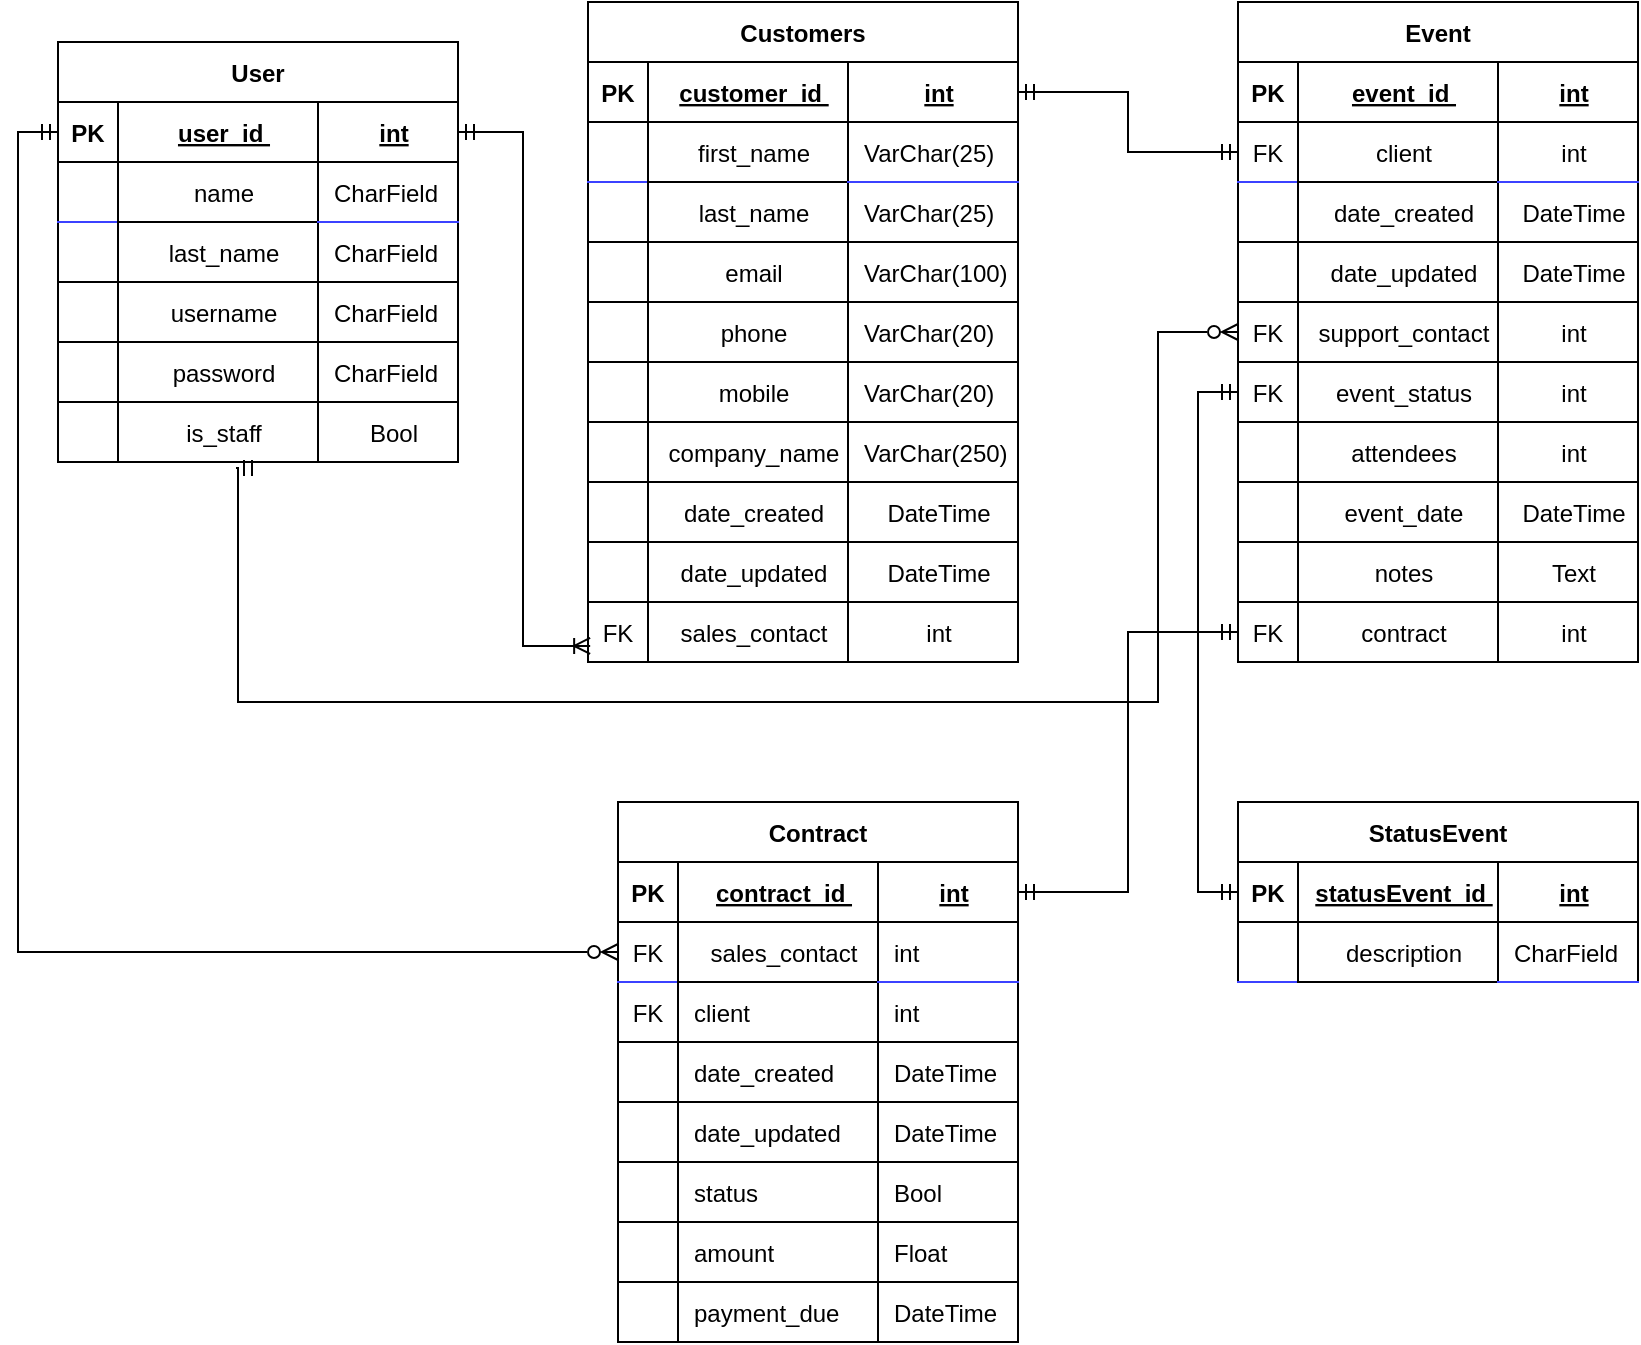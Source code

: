 <mxfile version="20.2.3" type="device"><diagram id="R2lEEEUBdFMjLlhIrx00" name="Page-1"><mxGraphModel dx="946" dy="595" grid="1" gridSize="10" guides="1" tooltips="1" connect="1" arrows="1" fold="1" page="1" pageScale="1" pageWidth="850" pageHeight="1100" math="0" shadow="0" extFonts="Permanent Marker^https://fonts.googleapis.com/css?family=Permanent+Marker"><root><mxCell id="0"/><mxCell id="1" parent="0"/><mxCell id="C-vyLk0tnHw3VtMMgP7b-23" value="Customers" style="shape=table;startSize=30;container=1;collapsible=1;childLayout=tableLayout;fixedRows=1;rowLines=0;fontStyle=1;align=center;resizeLast=1;" parent="1" vertex="1"><mxGeometry x="295" y="90" width="215" height="330" as="geometry"><mxRectangle x="20" y="120" width="100" height="30" as="alternateBounds"/></mxGeometry></mxCell><mxCell id="C-vyLk0tnHw3VtMMgP7b-24" value="" style="shape=partialRectangle;collapsible=0;dropTarget=0;pointerEvents=0;fillColor=none;points=[[0,0.5],[1,0.5]];portConstraint=eastwest;top=0;left=0;right=0;bottom=1;" parent="C-vyLk0tnHw3VtMMgP7b-23" vertex="1"><mxGeometry y="30" width="215" height="30" as="geometry"/></mxCell><mxCell id="C-vyLk0tnHw3VtMMgP7b-25" value="PK" style="shape=partialRectangle;overflow=hidden;connectable=0;fillColor=none;top=0;left=0;bottom=0;right=0;fontStyle=1;" parent="C-vyLk0tnHw3VtMMgP7b-24" vertex="1"><mxGeometry width="30" height="30" as="geometry"><mxRectangle width="30" height="30" as="alternateBounds"/></mxGeometry></mxCell><mxCell id="C-vyLk0tnHw3VtMMgP7b-26" value="customer_id " style="shape=partialRectangle;overflow=hidden;connectable=0;fillColor=none;top=0;left=0;bottom=0;right=0;align=center;spacingLeft=6;fontStyle=5;" parent="C-vyLk0tnHw3VtMMgP7b-24" vertex="1"><mxGeometry x="30" width="100" height="30" as="geometry"><mxRectangle width="100" height="30" as="alternateBounds"/></mxGeometry></mxCell><mxCell id="knlHJg3S-PhHOEwuoUdh-8" value="int" style="shape=partialRectangle;overflow=hidden;connectable=0;fillColor=none;top=0;left=0;bottom=0;right=0;align=center;spacingLeft=6;fontStyle=5;" parent="C-vyLk0tnHw3VtMMgP7b-24" vertex="1"><mxGeometry x="130" width="85" height="30" as="geometry"><mxRectangle width="85" height="30" as="alternateBounds"/></mxGeometry></mxCell><mxCell id="C-vyLk0tnHw3VtMMgP7b-27" value="" style="shape=partialRectangle;collapsible=0;dropTarget=0;pointerEvents=0;fillColor=none;points=[[0,0.5],[1,0.5]];portConstraint=eastwest;top=0;left=0;right=0;bottom=0;" parent="C-vyLk0tnHw3VtMMgP7b-23" vertex="1"><mxGeometry y="60" width="215" height="30" as="geometry"/></mxCell><mxCell id="C-vyLk0tnHw3VtMMgP7b-28" value="" style="shape=partialRectangle;overflow=hidden;connectable=0;fillColor=none;top=0;left=0;bottom=1;right=0;strokeColor=#3B41FF;" parent="C-vyLk0tnHw3VtMMgP7b-27" vertex="1"><mxGeometry width="30" height="30" as="geometry"><mxRectangle width="30" height="30" as="alternateBounds"/></mxGeometry></mxCell><mxCell id="C-vyLk0tnHw3VtMMgP7b-29" value="first_name" style="shape=partialRectangle;overflow=hidden;connectable=0;fillColor=none;top=0;left=0;bottom=1;right=0;align=center;spacingLeft=6;strokeWidth=1;perimeterSpacing=0;strokeColor=#000000;labelBorderColor=none;" parent="C-vyLk0tnHw3VtMMgP7b-27" vertex="1"><mxGeometry x="30" width="100" height="30" as="geometry"><mxRectangle width="100" height="30" as="alternateBounds"/></mxGeometry></mxCell><mxCell id="knlHJg3S-PhHOEwuoUdh-9" value="VarChar(25)" style="shape=partialRectangle;overflow=hidden;connectable=0;fillColor=none;top=0;left=0;bottom=1;right=0;align=left;spacingLeft=6;strokeColor=#3B41FF;" parent="C-vyLk0tnHw3VtMMgP7b-27" vertex="1"><mxGeometry x="130" width="85" height="30" as="geometry"><mxRectangle width="85" height="30" as="alternateBounds"/></mxGeometry></mxCell><mxCell id="knlHJg3S-PhHOEwuoUdh-29" style="shape=partialRectangle;collapsible=0;dropTarget=0;pointerEvents=0;fillColor=none;points=[[0,0.5],[1,0.5]];portConstraint=eastwest;top=0;left=0;right=0;bottom=0;" parent="C-vyLk0tnHw3VtMMgP7b-23" vertex="1"><mxGeometry y="90" width="215" height="30" as="geometry"/></mxCell><mxCell id="knlHJg3S-PhHOEwuoUdh-30" style="shape=partialRectangle;overflow=hidden;connectable=0;fillColor=none;top=0;left=0;bottom=1;right=0;" parent="knlHJg3S-PhHOEwuoUdh-29" vertex="1"><mxGeometry width="30" height="30" as="geometry"><mxRectangle width="30" height="30" as="alternateBounds"/></mxGeometry></mxCell><mxCell id="knlHJg3S-PhHOEwuoUdh-31" value="last_name" style="shape=partialRectangle;overflow=hidden;connectable=0;fillColor=none;top=0;left=0;bottom=1;right=0;align=center;spacingLeft=6;" parent="knlHJg3S-PhHOEwuoUdh-29" vertex="1"><mxGeometry x="30" width="100" height="30" as="geometry"><mxRectangle width="100" height="30" as="alternateBounds"/></mxGeometry></mxCell><mxCell id="knlHJg3S-PhHOEwuoUdh-32" value="VarChar(25)" style="shape=partialRectangle;overflow=hidden;connectable=0;fillColor=none;top=0;left=0;bottom=1;right=0;align=left;spacingLeft=6;" parent="knlHJg3S-PhHOEwuoUdh-29" vertex="1"><mxGeometry x="130" width="85" height="30" as="geometry"><mxRectangle width="85" height="30" as="alternateBounds"/></mxGeometry></mxCell><mxCell id="knlHJg3S-PhHOEwuoUdh-25" style="shape=partialRectangle;collapsible=0;dropTarget=0;pointerEvents=0;fillColor=none;points=[[0,0.5],[1,0.5]];portConstraint=eastwest;top=0;left=0;right=0;bottom=0;" parent="C-vyLk0tnHw3VtMMgP7b-23" vertex="1"><mxGeometry y="120" width="215" height="30" as="geometry"/></mxCell><mxCell id="knlHJg3S-PhHOEwuoUdh-26" style="shape=partialRectangle;overflow=hidden;connectable=0;fillColor=none;top=0;left=0;bottom=1;right=0;" parent="knlHJg3S-PhHOEwuoUdh-25" vertex="1"><mxGeometry width="30" height="30" as="geometry"><mxRectangle width="30" height="30" as="alternateBounds"/></mxGeometry></mxCell><mxCell id="knlHJg3S-PhHOEwuoUdh-27" value="email" style="shape=partialRectangle;overflow=hidden;connectable=0;fillColor=none;top=0;left=0;bottom=1;right=0;align=center;spacingLeft=6;" parent="knlHJg3S-PhHOEwuoUdh-25" vertex="1"><mxGeometry x="30" width="100" height="30" as="geometry"><mxRectangle width="100" height="30" as="alternateBounds"/></mxGeometry></mxCell><mxCell id="knlHJg3S-PhHOEwuoUdh-28" value="VarChar(100)" style="shape=partialRectangle;overflow=hidden;connectable=0;fillColor=none;top=0;left=0;bottom=1;right=0;align=left;spacingLeft=6;" parent="knlHJg3S-PhHOEwuoUdh-25" vertex="1"><mxGeometry x="130" width="85" height="30" as="geometry"><mxRectangle width="85" height="30" as="alternateBounds"/></mxGeometry></mxCell><mxCell id="knlHJg3S-PhHOEwuoUdh-126" style="shape=partialRectangle;collapsible=0;dropTarget=0;pointerEvents=0;fillColor=none;points=[[0,0.5],[1,0.5]];portConstraint=eastwest;top=0;left=0;right=0;bottom=0;" parent="C-vyLk0tnHw3VtMMgP7b-23" vertex="1"><mxGeometry y="150" width="215" height="30" as="geometry"/></mxCell><mxCell id="knlHJg3S-PhHOEwuoUdh-127" style="shape=partialRectangle;overflow=hidden;connectable=0;fillColor=none;top=0;left=0;bottom=1;right=0;" parent="knlHJg3S-PhHOEwuoUdh-126" vertex="1"><mxGeometry width="30" height="30" as="geometry"><mxRectangle width="30" height="30" as="alternateBounds"/></mxGeometry></mxCell><mxCell id="knlHJg3S-PhHOEwuoUdh-128" value="phone" style="shape=partialRectangle;overflow=hidden;connectable=0;fillColor=none;top=0;left=0;bottom=1;right=0;align=center;spacingLeft=6;" parent="knlHJg3S-PhHOEwuoUdh-126" vertex="1"><mxGeometry x="30" width="100" height="30" as="geometry"><mxRectangle width="100" height="30" as="alternateBounds"/></mxGeometry></mxCell><mxCell id="knlHJg3S-PhHOEwuoUdh-129" value="VarChar(20)" style="shape=partialRectangle;overflow=hidden;connectable=0;fillColor=none;top=0;left=0;bottom=1;right=0;align=left;spacingLeft=6;" parent="knlHJg3S-PhHOEwuoUdh-126" vertex="1"><mxGeometry x="130" width="85" height="30" as="geometry"><mxRectangle width="85" height="30" as="alternateBounds"/></mxGeometry></mxCell><mxCell id="knlHJg3S-PhHOEwuoUdh-122" style="shape=partialRectangle;collapsible=0;dropTarget=0;pointerEvents=0;fillColor=none;points=[[0,0.5],[1,0.5]];portConstraint=eastwest;top=0;left=0;right=0;bottom=0;" parent="C-vyLk0tnHw3VtMMgP7b-23" vertex="1"><mxGeometry y="180" width="215" height="30" as="geometry"/></mxCell><mxCell id="knlHJg3S-PhHOEwuoUdh-123" style="shape=partialRectangle;overflow=hidden;connectable=0;fillColor=none;top=0;left=0;bottom=1;right=0;" parent="knlHJg3S-PhHOEwuoUdh-122" vertex="1"><mxGeometry width="30" height="30" as="geometry"><mxRectangle width="30" height="30" as="alternateBounds"/></mxGeometry></mxCell><mxCell id="knlHJg3S-PhHOEwuoUdh-124" value="mobile" style="shape=partialRectangle;overflow=hidden;connectable=0;fillColor=none;top=0;left=0;bottom=1;right=0;align=center;spacingLeft=6;" parent="knlHJg3S-PhHOEwuoUdh-122" vertex="1"><mxGeometry x="30" width="100" height="30" as="geometry"><mxRectangle width="100" height="30" as="alternateBounds"/></mxGeometry></mxCell><mxCell id="knlHJg3S-PhHOEwuoUdh-125" value="VarChar(20)" style="shape=partialRectangle;overflow=hidden;connectable=0;fillColor=none;top=0;left=0;bottom=1;right=0;align=left;spacingLeft=6;" parent="knlHJg3S-PhHOEwuoUdh-122" vertex="1"><mxGeometry x="130" width="85" height="30" as="geometry"><mxRectangle width="85" height="30" as="alternateBounds"/></mxGeometry></mxCell><mxCell id="knlHJg3S-PhHOEwuoUdh-118" style="shape=partialRectangle;collapsible=0;dropTarget=0;pointerEvents=0;fillColor=none;points=[[0,0.5],[1,0.5]];portConstraint=eastwest;top=0;left=0;right=0;bottom=0;" parent="C-vyLk0tnHw3VtMMgP7b-23" vertex="1"><mxGeometry y="210" width="215" height="30" as="geometry"/></mxCell><mxCell id="knlHJg3S-PhHOEwuoUdh-119" style="shape=partialRectangle;overflow=hidden;connectable=0;fillColor=none;top=0;left=0;bottom=1;right=0;" parent="knlHJg3S-PhHOEwuoUdh-118" vertex="1"><mxGeometry width="30" height="30" as="geometry"><mxRectangle width="30" height="30" as="alternateBounds"/></mxGeometry></mxCell><mxCell id="knlHJg3S-PhHOEwuoUdh-120" value="company_name" style="shape=partialRectangle;overflow=hidden;connectable=0;fillColor=none;top=0;left=0;bottom=1;right=0;align=center;spacingLeft=6;" parent="knlHJg3S-PhHOEwuoUdh-118" vertex="1"><mxGeometry x="30" width="100" height="30" as="geometry"><mxRectangle width="100" height="30" as="alternateBounds"/></mxGeometry></mxCell><mxCell id="knlHJg3S-PhHOEwuoUdh-121" value="VarChar(250)" style="shape=partialRectangle;overflow=hidden;connectable=0;fillColor=none;top=0;left=0;bottom=1;right=0;align=left;spacingLeft=6;" parent="knlHJg3S-PhHOEwuoUdh-118" vertex="1"><mxGeometry x="130" width="85" height="30" as="geometry"><mxRectangle width="85" height="30" as="alternateBounds"/></mxGeometry></mxCell><mxCell id="knlHJg3S-PhHOEwuoUdh-110" style="shape=partialRectangle;collapsible=0;dropTarget=0;pointerEvents=0;fillColor=none;points=[[0,0.5],[1,0.5]];portConstraint=eastwest;top=0;left=0;right=0;bottom=0;" parent="C-vyLk0tnHw3VtMMgP7b-23" vertex="1"><mxGeometry y="240" width="215" height="30" as="geometry"/></mxCell><mxCell id="knlHJg3S-PhHOEwuoUdh-111" style="shape=partialRectangle;overflow=hidden;connectable=0;fillColor=none;top=0;left=0;bottom=1;right=0;" parent="knlHJg3S-PhHOEwuoUdh-110" vertex="1"><mxGeometry width="30" height="30" as="geometry"><mxRectangle width="30" height="30" as="alternateBounds"/></mxGeometry></mxCell><mxCell id="knlHJg3S-PhHOEwuoUdh-112" value="date_created" style="shape=partialRectangle;overflow=hidden;connectable=0;fillColor=none;top=0;left=0;bottom=1;right=0;align=center;spacingLeft=6;" parent="knlHJg3S-PhHOEwuoUdh-110" vertex="1"><mxGeometry x="30" width="100" height="30" as="geometry"><mxRectangle width="100" height="30" as="alternateBounds"/></mxGeometry></mxCell><mxCell id="knlHJg3S-PhHOEwuoUdh-113" value="DateTime" style="shape=partialRectangle;overflow=hidden;connectable=0;fillColor=none;top=0;left=0;bottom=1;right=0;align=center;spacingLeft=6;" parent="knlHJg3S-PhHOEwuoUdh-110" vertex="1"><mxGeometry x="130" width="85" height="30" as="geometry"><mxRectangle width="85" height="30" as="alternateBounds"/></mxGeometry></mxCell><mxCell id="knlHJg3S-PhHOEwuoUdh-106" style="shape=partialRectangle;collapsible=0;dropTarget=0;pointerEvents=0;fillColor=none;points=[[0,0.5],[1,0.5]];portConstraint=eastwest;top=0;left=0;right=0;bottom=0;" parent="C-vyLk0tnHw3VtMMgP7b-23" vertex="1"><mxGeometry y="270" width="215" height="30" as="geometry"/></mxCell><mxCell id="knlHJg3S-PhHOEwuoUdh-107" style="shape=partialRectangle;overflow=hidden;connectable=0;fillColor=none;top=0;left=0;bottom=1;right=0;" parent="knlHJg3S-PhHOEwuoUdh-106" vertex="1"><mxGeometry width="30" height="30" as="geometry"><mxRectangle width="30" height="30" as="alternateBounds"/></mxGeometry></mxCell><mxCell id="knlHJg3S-PhHOEwuoUdh-108" value="date_updated" style="shape=partialRectangle;overflow=hidden;connectable=0;fillColor=none;top=0;left=0;bottom=1;right=0;align=center;spacingLeft=6;" parent="knlHJg3S-PhHOEwuoUdh-106" vertex="1"><mxGeometry x="30" width="100" height="30" as="geometry"><mxRectangle width="100" height="30" as="alternateBounds"/></mxGeometry></mxCell><mxCell id="knlHJg3S-PhHOEwuoUdh-109" value="DateTime" style="shape=partialRectangle;overflow=hidden;connectable=0;fillColor=none;top=0;left=0;bottom=1;right=0;align=center;spacingLeft=6;" parent="knlHJg3S-PhHOEwuoUdh-106" vertex="1"><mxGeometry x="130" width="85" height="30" as="geometry"><mxRectangle width="85" height="30" as="alternateBounds"/></mxGeometry></mxCell><mxCell id="knlHJg3S-PhHOEwuoUdh-131" style="shape=partialRectangle;collapsible=0;dropTarget=0;pointerEvents=0;fillColor=none;points=[[0,0.5],[1,0.5]];portConstraint=eastwest;top=0;left=0;right=0;bottom=0;" parent="C-vyLk0tnHw3VtMMgP7b-23" vertex="1"><mxGeometry y="300" width="215" height="30" as="geometry"/></mxCell><mxCell id="knlHJg3S-PhHOEwuoUdh-132" value="FK" style="shape=partialRectangle;overflow=hidden;connectable=0;fillColor=none;top=0;left=0;bottom=0;right=0;" parent="knlHJg3S-PhHOEwuoUdh-131" vertex="1"><mxGeometry width="30" height="30" as="geometry"><mxRectangle width="30" height="30" as="alternateBounds"/></mxGeometry></mxCell><mxCell id="knlHJg3S-PhHOEwuoUdh-133" value="sales_contact" style="shape=partialRectangle;overflow=hidden;connectable=0;fillColor=none;top=0;left=0;bottom=0;right=0;align=center;spacingLeft=6;" parent="knlHJg3S-PhHOEwuoUdh-131" vertex="1"><mxGeometry x="30" width="100" height="30" as="geometry"><mxRectangle width="100" height="30" as="alternateBounds"/></mxGeometry></mxCell><mxCell id="knlHJg3S-PhHOEwuoUdh-134" value="int" style="shape=partialRectangle;overflow=hidden;connectable=0;fillColor=none;top=0;left=0;bottom=0;right=0;align=center;spacingLeft=6;" parent="knlHJg3S-PhHOEwuoUdh-131" vertex="1"><mxGeometry x="130" width="85" height="30" as="geometry"><mxRectangle width="85" height="30" as="alternateBounds"/></mxGeometry></mxCell><mxCell id="knlHJg3S-PhHOEwuoUdh-41" value="User" style="shape=table;startSize=30;container=1;collapsible=1;childLayout=tableLayout;fixedRows=1;rowLines=0;fontStyle=1;align=center;resizeLast=1;" parent="1" vertex="1"><mxGeometry x="30" y="110" width="200" height="210" as="geometry"><mxRectangle x="20" y="120" width="100" height="30" as="alternateBounds"/></mxGeometry></mxCell><mxCell id="knlHJg3S-PhHOEwuoUdh-42" value="" style="shape=partialRectangle;collapsible=0;dropTarget=0;pointerEvents=0;fillColor=none;points=[[0,0.5],[1,0.5]];portConstraint=eastwest;top=0;left=0;right=0;bottom=1;" parent="knlHJg3S-PhHOEwuoUdh-41" vertex="1"><mxGeometry y="30" width="200" height="30" as="geometry"/></mxCell><mxCell id="knlHJg3S-PhHOEwuoUdh-43" value="PK" style="shape=partialRectangle;overflow=hidden;connectable=0;fillColor=none;top=0;left=0;bottom=0;right=0;fontStyle=1;" parent="knlHJg3S-PhHOEwuoUdh-42" vertex="1"><mxGeometry width="30" height="30" as="geometry"><mxRectangle width="30" height="30" as="alternateBounds"/></mxGeometry></mxCell><mxCell id="knlHJg3S-PhHOEwuoUdh-44" value="user_id " style="shape=partialRectangle;overflow=hidden;connectable=0;fillColor=none;top=0;left=0;bottom=0;right=0;align=center;spacingLeft=6;fontStyle=5;" parent="knlHJg3S-PhHOEwuoUdh-42" vertex="1"><mxGeometry x="30" width="100" height="30" as="geometry"><mxRectangle width="100" height="30" as="alternateBounds"/></mxGeometry></mxCell><mxCell id="knlHJg3S-PhHOEwuoUdh-45" value="int" style="shape=partialRectangle;overflow=hidden;connectable=0;fillColor=none;top=0;left=0;bottom=0;right=0;align=center;spacingLeft=6;fontStyle=5;" parent="knlHJg3S-PhHOEwuoUdh-42" vertex="1"><mxGeometry x="130" width="70" height="30" as="geometry"><mxRectangle width="70" height="30" as="alternateBounds"/></mxGeometry></mxCell><mxCell id="knlHJg3S-PhHOEwuoUdh-46" value="" style="shape=partialRectangle;collapsible=0;dropTarget=0;pointerEvents=0;fillColor=none;points=[[0,0.5],[1,0.5]];portConstraint=eastwest;top=0;left=0;right=0;bottom=0;" parent="knlHJg3S-PhHOEwuoUdh-41" vertex="1"><mxGeometry y="60" width="200" height="30" as="geometry"/></mxCell><mxCell id="knlHJg3S-PhHOEwuoUdh-47" value="" style="shape=partialRectangle;overflow=hidden;connectable=0;fillColor=none;top=0;left=0;bottom=1;right=0;strokeColor=#3B41FF;" parent="knlHJg3S-PhHOEwuoUdh-46" vertex="1"><mxGeometry width="30" height="30" as="geometry"><mxRectangle width="30" height="30" as="alternateBounds"/></mxGeometry></mxCell><mxCell id="knlHJg3S-PhHOEwuoUdh-48" value="name" style="shape=partialRectangle;overflow=hidden;connectable=0;fillColor=none;top=0;left=0;bottom=1;right=0;align=center;spacingLeft=6;strokeWidth=1;perimeterSpacing=0;strokeColor=#000000;labelBorderColor=none;" parent="knlHJg3S-PhHOEwuoUdh-46" vertex="1"><mxGeometry x="30" width="100" height="30" as="geometry"><mxRectangle width="100" height="30" as="alternateBounds"/></mxGeometry></mxCell><mxCell id="knlHJg3S-PhHOEwuoUdh-49" value="CharField" style="shape=partialRectangle;overflow=hidden;connectable=0;fillColor=none;top=0;left=0;bottom=1;right=0;align=left;spacingLeft=6;strokeColor=#3B41FF;" parent="knlHJg3S-PhHOEwuoUdh-46" vertex="1"><mxGeometry x="130" width="70" height="30" as="geometry"><mxRectangle width="70" height="30" as="alternateBounds"/></mxGeometry></mxCell><mxCell id="knlHJg3S-PhHOEwuoUdh-50" style="shape=partialRectangle;collapsible=0;dropTarget=0;pointerEvents=0;fillColor=none;points=[[0,0.5],[1,0.5]];portConstraint=eastwest;top=0;left=0;right=0;bottom=0;" parent="knlHJg3S-PhHOEwuoUdh-41" vertex="1"><mxGeometry y="90" width="200" height="30" as="geometry"/></mxCell><mxCell id="knlHJg3S-PhHOEwuoUdh-51" style="shape=partialRectangle;overflow=hidden;connectable=0;fillColor=none;top=0;left=0;bottom=1;right=0;" parent="knlHJg3S-PhHOEwuoUdh-50" vertex="1"><mxGeometry width="30" height="30" as="geometry"><mxRectangle width="30" height="30" as="alternateBounds"/></mxGeometry></mxCell><mxCell id="knlHJg3S-PhHOEwuoUdh-52" value="last_name" style="shape=partialRectangle;overflow=hidden;connectable=0;fillColor=none;top=0;left=0;bottom=1;right=0;align=center;spacingLeft=6;" parent="knlHJg3S-PhHOEwuoUdh-50" vertex="1"><mxGeometry x="30" width="100" height="30" as="geometry"><mxRectangle width="100" height="30" as="alternateBounds"/></mxGeometry></mxCell><mxCell id="knlHJg3S-PhHOEwuoUdh-53" value="CharField" style="shape=partialRectangle;overflow=hidden;connectable=0;fillColor=none;top=0;left=0;bottom=1;right=0;align=left;spacingLeft=6;" parent="knlHJg3S-PhHOEwuoUdh-50" vertex="1"><mxGeometry x="130" width="70" height="30" as="geometry"><mxRectangle width="70" height="30" as="alternateBounds"/></mxGeometry></mxCell><mxCell id="knlHJg3S-PhHOEwuoUdh-54" style="shape=partialRectangle;collapsible=0;dropTarget=0;pointerEvents=0;fillColor=none;points=[[0,0.5],[1,0.5]];portConstraint=eastwest;top=0;left=0;right=0;bottom=0;" parent="knlHJg3S-PhHOEwuoUdh-41" vertex="1"><mxGeometry y="120" width="200" height="30" as="geometry"/></mxCell><mxCell id="knlHJg3S-PhHOEwuoUdh-55" style="shape=partialRectangle;overflow=hidden;connectable=0;fillColor=none;top=0;left=0;bottom=1;right=0;" parent="knlHJg3S-PhHOEwuoUdh-54" vertex="1"><mxGeometry width="30" height="30" as="geometry"><mxRectangle width="30" height="30" as="alternateBounds"/></mxGeometry></mxCell><mxCell id="knlHJg3S-PhHOEwuoUdh-56" value="username" style="shape=partialRectangle;overflow=hidden;connectable=0;fillColor=none;top=0;left=0;bottom=1;right=0;align=center;spacingLeft=6;" parent="knlHJg3S-PhHOEwuoUdh-54" vertex="1"><mxGeometry x="30" width="100" height="30" as="geometry"><mxRectangle width="100" height="30" as="alternateBounds"/></mxGeometry></mxCell><mxCell id="knlHJg3S-PhHOEwuoUdh-57" value="CharField" style="shape=partialRectangle;overflow=hidden;connectable=0;fillColor=none;top=0;left=0;bottom=1;right=0;align=left;spacingLeft=6;" parent="knlHJg3S-PhHOEwuoUdh-54" vertex="1"><mxGeometry x="130" width="70" height="30" as="geometry"><mxRectangle width="70" height="30" as="alternateBounds"/></mxGeometry></mxCell><mxCell id="knlHJg3S-PhHOEwuoUdh-102" style="shape=partialRectangle;collapsible=0;dropTarget=0;pointerEvents=0;fillColor=none;points=[[0,0.5],[1,0.5]];portConstraint=eastwest;top=0;left=0;right=0;bottom=0;align=center;" parent="knlHJg3S-PhHOEwuoUdh-41" vertex="1"><mxGeometry y="150" width="200" height="30" as="geometry"/></mxCell><mxCell id="knlHJg3S-PhHOEwuoUdh-103" style="shape=partialRectangle;overflow=hidden;connectable=0;fillColor=none;top=0;left=0;bottom=1;right=0;" parent="knlHJg3S-PhHOEwuoUdh-102" vertex="1"><mxGeometry width="30" height="30" as="geometry"><mxRectangle width="30" height="30" as="alternateBounds"/></mxGeometry></mxCell><mxCell id="knlHJg3S-PhHOEwuoUdh-104" value="password" style="shape=partialRectangle;overflow=hidden;connectable=0;fillColor=none;top=0;left=0;bottom=1;right=0;align=center;spacingLeft=6;" parent="knlHJg3S-PhHOEwuoUdh-102" vertex="1"><mxGeometry x="30" width="100" height="30" as="geometry"><mxRectangle width="100" height="30" as="alternateBounds"/></mxGeometry></mxCell><mxCell id="knlHJg3S-PhHOEwuoUdh-105" value="CharField" style="shape=partialRectangle;overflow=hidden;connectable=0;fillColor=none;top=0;left=0;bottom=1;right=0;align=left;spacingLeft=6;" parent="knlHJg3S-PhHOEwuoUdh-102" vertex="1"><mxGeometry x="130" width="70" height="30" as="geometry"><mxRectangle width="70" height="30" as="alternateBounds"/></mxGeometry></mxCell><mxCell id="knlHJg3S-PhHOEwuoUdh-98" style="shape=partialRectangle;collapsible=0;dropTarget=0;pointerEvents=0;fillColor=none;points=[[0,0.5],[1,0.5]];portConstraint=eastwest;top=0;left=0;right=0;bottom=0;" parent="knlHJg3S-PhHOEwuoUdh-41" vertex="1"><mxGeometry y="180" width="200" height="30" as="geometry"/></mxCell><mxCell id="knlHJg3S-PhHOEwuoUdh-99" style="shape=partialRectangle;overflow=hidden;connectable=0;fillColor=none;top=0;left=0;bottom=1;right=0;" parent="knlHJg3S-PhHOEwuoUdh-98" vertex="1"><mxGeometry width="30" height="30" as="geometry"><mxRectangle width="30" height="30" as="alternateBounds"/></mxGeometry></mxCell><mxCell id="knlHJg3S-PhHOEwuoUdh-100" value="is_staff" style="shape=partialRectangle;overflow=hidden;connectable=0;fillColor=none;top=0;left=0;bottom=1;right=0;align=center;spacingLeft=6;" parent="knlHJg3S-PhHOEwuoUdh-98" vertex="1"><mxGeometry x="30" width="100" height="30" as="geometry"><mxRectangle width="100" height="30" as="alternateBounds"/></mxGeometry></mxCell><mxCell id="knlHJg3S-PhHOEwuoUdh-101" value="Bool" style="shape=partialRectangle;overflow=hidden;connectable=0;fillColor=none;top=0;left=0;bottom=1;right=0;align=center;spacingLeft=6;" parent="knlHJg3S-PhHOEwuoUdh-98" vertex="1"><mxGeometry x="130" width="70" height="30" as="geometry"><mxRectangle width="70" height="30" as="alternateBounds"/></mxGeometry></mxCell><mxCell id="knlHJg3S-PhHOEwuoUdh-58" value="Event" style="shape=table;startSize=30;container=1;collapsible=1;childLayout=tableLayout;fixedRows=1;rowLines=0;fontStyle=1;align=center;resizeLast=1;" parent="1" vertex="1"><mxGeometry x="620" y="90" width="200" height="330" as="geometry"><mxRectangle x="20" y="120" width="100" height="30" as="alternateBounds"/></mxGeometry></mxCell><mxCell id="knlHJg3S-PhHOEwuoUdh-59" value="" style="shape=partialRectangle;collapsible=0;dropTarget=0;pointerEvents=0;fillColor=none;points=[[0,0.5],[1,0.5]];portConstraint=eastwest;top=0;left=0;right=0;bottom=1;" parent="knlHJg3S-PhHOEwuoUdh-58" vertex="1"><mxGeometry y="30" width="200" height="30" as="geometry"/></mxCell><mxCell id="knlHJg3S-PhHOEwuoUdh-60" value="PK" style="shape=partialRectangle;overflow=hidden;connectable=0;fillColor=none;top=0;left=0;bottom=0;right=0;fontStyle=1;" parent="knlHJg3S-PhHOEwuoUdh-59" vertex="1"><mxGeometry width="30" height="30" as="geometry"><mxRectangle width="30" height="30" as="alternateBounds"/></mxGeometry></mxCell><mxCell id="knlHJg3S-PhHOEwuoUdh-61" value="event_id " style="shape=partialRectangle;overflow=hidden;connectable=0;fillColor=none;top=0;left=0;bottom=0;right=0;align=center;spacingLeft=6;fontStyle=5;" parent="knlHJg3S-PhHOEwuoUdh-59" vertex="1"><mxGeometry x="30" width="100" height="30" as="geometry"><mxRectangle width="100" height="30" as="alternateBounds"/></mxGeometry></mxCell><mxCell id="knlHJg3S-PhHOEwuoUdh-62" value="int" style="shape=partialRectangle;overflow=hidden;connectable=0;fillColor=none;top=0;left=0;bottom=0;right=0;align=center;spacingLeft=6;fontStyle=5;" parent="knlHJg3S-PhHOEwuoUdh-59" vertex="1"><mxGeometry x="130" width="70" height="30" as="geometry"><mxRectangle width="70" height="30" as="alternateBounds"/></mxGeometry></mxCell><mxCell id="knlHJg3S-PhHOEwuoUdh-63" value="" style="shape=partialRectangle;collapsible=0;dropTarget=0;pointerEvents=0;fillColor=none;points=[[0,0.5],[1,0.5]];portConstraint=eastwest;top=0;left=0;right=0;bottom=0;" parent="knlHJg3S-PhHOEwuoUdh-58" vertex="1"><mxGeometry y="60" width="200" height="30" as="geometry"/></mxCell><mxCell id="knlHJg3S-PhHOEwuoUdh-64" value="FK" style="shape=partialRectangle;overflow=hidden;connectable=0;fillColor=none;top=0;left=0;bottom=1;right=0;strokeColor=#3B41FF;" parent="knlHJg3S-PhHOEwuoUdh-63" vertex="1"><mxGeometry width="30" height="30" as="geometry"><mxRectangle width="30" height="30" as="alternateBounds"/></mxGeometry></mxCell><mxCell id="knlHJg3S-PhHOEwuoUdh-65" value="client" style="shape=partialRectangle;overflow=hidden;connectable=0;fillColor=none;top=0;left=0;bottom=1;right=0;align=center;spacingLeft=6;strokeWidth=1;perimeterSpacing=0;strokeColor=#000000;labelBorderColor=none;" parent="knlHJg3S-PhHOEwuoUdh-63" vertex="1"><mxGeometry x="30" width="100" height="30" as="geometry"><mxRectangle width="100" height="30" as="alternateBounds"/></mxGeometry></mxCell><mxCell id="knlHJg3S-PhHOEwuoUdh-66" value="int" style="shape=partialRectangle;overflow=hidden;connectable=0;fillColor=none;top=0;left=0;bottom=1;right=0;align=center;spacingLeft=6;strokeColor=#3B41FF;" parent="knlHJg3S-PhHOEwuoUdh-63" vertex="1"><mxGeometry x="130" width="70" height="30" as="geometry"><mxRectangle width="70" height="30" as="alternateBounds"/></mxGeometry></mxCell><mxCell id="knlHJg3S-PhHOEwuoUdh-67" style="shape=partialRectangle;collapsible=0;dropTarget=0;pointerEvents=0;fillColor=none;points=[[0,0.5],[1,0.5]];portConstraint=eastwest;top=0;left=0;right=0;bottom=0;" parent="knlHJg3S-PhHOEwuoUdh-58" vertex="1"><mxGeometry y="90" width="200" height="30" as="geometry"/></mxCell><mxCell id="knlHJg3S-PhHOEwuoUdh-68" style="shape=partialRectangle;overflow=hidden;connectable=0;fillColor=none;top=0;left=0;bottom=1;right=0;" parent="knlHJg3S-PhHOEwuoUdh-67" vertex="1"><mxGeometry width="30" height="30" as="geometry"><mxRectangle width="30" height="30" as="alternateBounds"/></mxGeometry></mxCell><mxCell id="knlHJg3S-PhHOEwuoUdh-69" value="date_created" style="shape=partialRectangle;overflow=hidden;connectable=0;fillColor=none;top=0;left=0;bottom=1;right=0;align=center;spacingLeft=6;" parent="knlHJg3S-PhHOEwuoUdh-67" vertex="1"><mxGeometry x="30" width="100" height="30" as="geometry"><mxRectangle width="100" height="30" as="alternateBounds"/></mxGeometry></mxCell><mxCell id="knlHJg3S-PhHOEwuoUdh-70" value="DateTime" style="shape=partialRectangle;overflow=hidden;connectable=0;fillColor=none;top=0;left=0;bottom=1;right=0;align=center;spacingLeft=6;" parent="knlHJg3S-PhHOEwuoUdh-67" vertex="1"><mxGeometry x="130" width="70" height="30" as="geometry"><mxRectangle width="70" height="30" as="alternateBounds"/></mxGeometry></mxCell><mxCell id="knlHJg3S-PhHOEwuoUdh-71" style="shape=partialRectangle;collapsible=0;dropTarget=0;pointerEvents=0;fillColor=none;points=[[0,0.5],[1,0.5]];portConstraint=eastwest;top=0;left=0;right=0;bottom=0;" parent="knlHJg3S-PhHOEwuoUdh-58" vertex="1"><mxGeometry y="120" width="200" height="30" as="geometry"/></mxCell><mxCell id="knlHJg3S-PhHOEwuoUdh-72" style="shape=partialRectangle;overflow=hidden;connectable=0;fillColor=none;top=0;left=0;bottom=1;right=0;" parent="knlHJg3S-PhHOEwuoUdh-71" vertex="1"><mxGeometry width="30" height="30" as="geometry"><mxRectangle width="30" height="30" as="alternateBounds"/></mxGeometry></mxCell><mxCell id="knlHJg3S-PhHOEwuoUdh-73" value="date_updated" style="shape=partialRectangle;overflow=hidden;connectable=0;fillColor=none;top=0;left=0;bottom=1;right=0;align=center;spacingLeft=6;" parent="knlHJg3S-PhHOEwuoUdh-71" vertex="1"><mxGeometry x="30" width="100" height="30" as="geometry"><mxRectangle width="100" height="30" as="alternateBounds"/></mxGeometry></mxCell><mxCell id="knlHJg3S-PhHOEwuoUdh-74" value="DateTime" style="shape=partialRectangle;overflow=hidden;connectable=0;fillColor=none;top=0;left=0;bottom=1;right=0;align=center;spacingLeft=6;" parent="knlHJg3S-PhHOEwuoUdh-71" vertex="1"><mxGeometry x="130" width="70" height="30" as="geometry"><mxRectangle width="70" height="30" as="alternateBounds"/></mxGeometry></mxCell><mxCell id="knlHJg3S-PhHOEwuoUdh-167" style="shape=partialRectangle;collapsible=0;dropTarget=0;pointerEvents=0;fillColor=none;points=[[0,0.5],[1,0.5]];portConstraint=eastwest;top=0;left=0;right=0;bottom=0;" parent="knlHJg3S-PhHOEwuoUdh-58" vertex="1"><mxGeometry y="150" width="200" height="30" as="geometry"/></mxCell><mxCell id="knlHJg3S-PhHOEwuoUdh-168" value="FK" style="shape=partialRectangle;overflow=hidden;connectable=0;fillColor=none;top=0;left=0;bottom=1;right=0;" parent="knlHJg3S-PhHOEwuoUdh-167" vertex="1"><mxGeometry width="30" height="30" as="geometry"><mxRectangle width="30" height="30" as="alternateBounds"/></mxGeometry></mxCell><mxCell id="knlHJg3S-PhHOEwuoUdh-169" value="support_contact" style="shape=partialRectangle;overflow=hidden;connectable=0;fillColor=none;top=0;left=0;bottom=1;right=0;align=center;spacingLeft=6;" parent="knlHJg3S-PhHOEwuoUdh-167" vertex="1"><mxGeometry x="30" width="100" height="30" as="geometry"><mxRectangle width="100" height="30" as="alternateBounds"/></mxGeometry></mxCell><mxCell id="knlHJg3S-PhHOEwuoUdh-170" value="int" style="shape=partialRectangle;overflow=hidden;connectable=0;fillColor=none;top=0;left=0;bottom=1;right=0;align=center;spacingLeft=6;" parent="knlHJg3S-PhHOEwuoUdh-167" vertex="1"><mxGeometry x="130" width="70" height="30" as="geometry"><mxRectangle width="70" height="30" as="alternateBounds"/></mxGeometry></mxCell><mxCell id="knlHJg3S-PhHOEwuoUdh-163" style="shape=partialRectangle;collapsible=0;dropTarget=0;pointerEvents=0;fillColor=none;points=[[0,0.5],[1,0.5]];portConstraint=eastwest;top=0;left=0;right=0;bottom=0;" parent="knlHJg3S-PhHOEwuoUdh-58" vertex="1"><mxGeometry y="180" width="200" height="30" as="geometry"/></mxCell><mxCell id="knlHJg3S-PhHOEwuoUdh-164" value="FK" style="shape=partialRectangle;overflow=hidden;connectable=0;fillColor=none;top=0;left=0;bottom=1;right=0;" parent="knlHJg3S-PhHOEwuoUdh-163" vertex="1"><mxGeometry width="30" height="30" as="geometry"><mxRectangle width="30" height="30" as="alternateBounds"/></mxGeometry></mxCell><mxCell id="knlHJg3S-PhHOEwuoUdh-165" value="event_status" style="shape=partialRectangle;overflow=hidden;connectable=0;fillColor=none;top=0;left=0;bottom=1;right=0;align=center;spacingLeft=6;" parent="knlHJg3S-PhHOEwuoUdh-163" vertex="1"><mxGeometry x="30" width="100" height="30" as="geometry"><mxRectangle width="100" height="30" as="alternateBounds"/></mxGeometry></mxCell><mxCell id="knlHJg3S-PhHOEwuoUdh-166" value="int" style="shape=partialRectangle;overflow=hidden;connectable=0;fillColor=none;top=0;left=0;bottom=1;right=0;align=center;spacingLeft=6;" parent="knlHJg3S-PhHOEwuoUdh-163" vertex="1"><mxGeometry x="130" width="70" height="30" as="geometry"><mxRectangle width="70" height="30" as="alternateBounds"/></mxGeometry></mxCell><mxCell id="knlHJg3S-PhHOEwuoUdh-159" style="shape=partialRectangle;collapsible=0;dropTarget=0;pointerEvents=0;fillColor=none;points=[[0,0.5],[1,0.5]];portConstraint=eastwest;top=0;left=0;right=0;bottom=0;" parent="knlHJg3S-PhHOEwuoUdh-58" vertex="1"><mxGeometry y="210" width="200" height="30" as="geometry"/></mxCell><mxCell id="knlHJg3S-PhHOEwuoUdh-160" style="shape=partialRectangle;overflow=hidden;connectable=0;fillColor=none;top=0;left=0;bottom=1;right=0;" parent="knlHJg3S-PhHOEwuoUdh-159" vertex="1"><mxGeometry width="30" height="30" as="geometry"><mxRectangle width="30" height="30" as="alternateBounds"/></mxGeometry></mxCell><mxCell id="knlHJg3S-PhHOEwuoUdh-161" value="attendees" style="shape=partialRectangle;overflow=hidden;connectable=0;fillColor=none;top=0;left=0;bottom=1;right=0;align=center;spacingLeft=6;" parent="knlHJg3S-PhHOEwuoUdh-159" vertex="1"><mxGeometry x="30" width="100" height="30" as="geometry"><mxRectangle width="100" height="30" as="alternateBounds"/></mxGeometry></mxCell><mxCell id="knlHJg3S-PhHOEwuoUdh-162" value="int" style="shape=partialRectangle;overflow=hidden;connectable=0;fillColor=none;top=0;left=0;bottom=1;right=0;align=center;spacingLeft=6;" parent="knlHJg3S-PhHOEwuoUdh-159" vertex="1"><mxGeometry x="130" width="70" height="30" as="geometry"><mxRectangle width="70" height="30" as="alternateBounds"/></mxGeometry></mxCell><mxCell id="knlHJg3S-PhHOEwuoUdh-155" style="shape=partialRectangle;collapsible=0;dropTarget=0;pointerEvents=0;fillColor=none;points=[[0,0.5],[1,0.5]];portConstraint=eastwest;top=0;left=0;right=0;bottom=0;" parent="knlHJg3S-PhHOEwuoUdh-58" vertex="1"><mxGeometry y="240" width="200" height="30" as="geometry"/></mxCell><mxCell id="knlHJg3S-PhHOEwuoUdh-156" style="shape=partialRectangle;overflow=hidden;connectable=0;fillColor=none;top=0;left=0;bottom=1;right=0;" parent="knlHJg3S-PhHOEwuoUdh-155" vertex="1"><mxGeometry width="30" height="30" as="geometry"><mxRectangle width="30" height="30" as="alternateBounds"/></mxGeometry></mxCell><mxCell id="knlHJg3S-PhHOEwuoUdh-157" value="event_date" style="shape=partialRectangle;overflow=hidden;connectable=0;fillColor=none;top=0;left=0;bottom=1;right=0;align=center;spacingLeft=6;" parent="knlHJg3S-PhHOEwuoUdh-155" vertex="1"><mxGeometry x="30" width="100" height="30" as="geometry"><mxRectangle width="100" height="30" as="alternateBounds"/></mxGeometry></mxCell><mxCell id="knlHJg3S-PhHOEwuoUdh-158" value="DateTime" style="shape=partialRectangle;overflow=hidden;connectable=0;fillColor=none;top=0;left=0;bottom=1;right=0;align=center;spacingLeft=6;" parent="knlHJg3S-PhHOEwuoUdh-155" vertex="1"><mxGeometry x="130" width="70" height="30" as="geometry"><mxRectangle width="70" height="30" as="alternateBounds"/></mxGeometry></mxCell><mxCell id="knlHJg3S-PhHOEwuoUdh-151" style="shape=partialRectangle;collapsible=0;dropTarget=0;pointerEvents=0;fillColor=none;points=[[0,0.5],[1,0.5]];portConstraint=eastwest;top=0;left=0;right=0;bottom=0;" parent="knlHJg3S-PhHOEwuoUdh-58" vertex="1"><mxGeometry y="270" width="200" height="30" as="geometry"/></mxCell><mxCell id="knlHJg3S-PhHOEwuoUdh-152" style="shape=partialRectangle;overflow=hidden;connectable=0;fillColor=none;top=0;left=0;bottom=0;right=0;" parent="knlHJg3S-PhHOEwuoUdh-151" vertex="1"><mxGeometry width="30" height="30" as="geometry"><mxRectangle width="30" height="30" as="alternateBounds"/></mxGeometry></mxCell><mxCell id="knlHJg3S-PhHOEwuoUdh-153" value="notes" style="shape=partialRectangle;overflow=hidden;connectable=0;fillColor=none;top=0;left=0;bottom=0;right=0;align=center;spacingLeft=6;" parent="knlHJg3S-PhHOEwuoUdh-151" vertex="1"><mxGeometry x="30" width="100" height="30" as="geometry"><mxRectangle width="100" height="30" as="alternateBounds"/></mxGeometry></mxCell><mxCell id="knlHJg3S-PhHOEwuoUdh-154" value="Text" style="shape=partialRectangle;overflow=hidden;connectable=0;fillColor=none;top=0;left=0;bottom=0;right=0;align=center;spacingLeft=6;" parent="knlHJg3S-PhHOEwuoUdh-151" vertex="1"><mxGeometry x="130" width="70" height="30" as="geometry"><mxRectangle width="70" height="30" as="alternateBounds"/></mxGeometry></mxCell><mxCell id="8nTB45vuZkiMgg0Ml3aB-9" style="shape=partialRectangle;collapsible=0;dropTarget=0;pointerEvents=0;fillColor=none;points=[[0,0.5],[1,0.5]];portConstraint=eastwest;top=0;left=0;right=0;bottom=0;" vertex="1" parent="knlHJg3S-PhHOEwuoUdh-58"><mxGeometry y="300" width="200" height="30" as="geometry"/></mxCell><mxCell id="8nTB45vuZkiMgg0Ml3aB-10" value="FK" style="shape=partialRectangle;overflow=hidden;connectable=0;fillColor=none;top=1;left=0;bottom=0;right=0;" vertex="1" parent="8nTB45vuZkiMgg0Ml3aB-9"><mxGeometry width="30" height="30" as="geometry"><mxRectangle width="30" height="30" as="alternateBounds"/></mxGeometry></mxCell><mxCell id="8nTB45vuZkiMgg0Ml3aB-11" value="contract" style="shape=partialRectangle;overflow=hidden;connectable=0;fillColor=none;top=1;left=0;bottom=0;right=0;align=center;spacingLeft=6;" vertex="1" parent="8nTB45vuZkiMgg0Ml3aB-9"><mxGeometry x="30" width="100" height="30" as="geometry"><mxRectangle width="100" height="30" as="alternateBounds"/></mxGeometry></mxCell><mxCell id="8nTB45vuZkiMgg0Ml3aB-12" value="int" style="shape=partialRectangle;overflow=hidden;connectable=0;fillColor=none;top=1;left=0;bottom=0;right=0;align=center;spacingLeft=6;" vertex="1" parent="8nTB45vuZkiMgg0Ml3aB-9"><mxGeometry x="130" width="70" height="30" as="geometry"><mxRectangle width="70" height="30" as="alternateBounds"/></mxGeometry></mxCell><mxCell id="knlHJg3S-PhHOEwuoUdh-75" value="Contract" style="shape=table;startSize=30;container=1;collapsible=1;childLayout=tableLayout;fixedRows=1;rowLines=0;fontStyle=1;align=center;resizeLast=1;" parent="1" vertex="1"><mxGeometry x="310" y="490" width="200" height="270" as="geometry"><mxRectangle x="20" y="120" width="100" height="30" as="alternateBounds"/></mxGeometry></mxCell><mxCell id="knlHJg3S-PhHOEwuoUdh-76" value="" style="shape=partialRectangle;collapsible=0;dropTarget=0;pointerEvents=0;fillColor=none;points=[[0,0.5],[1,0.5]];portConstraint=eastwest;top=0;left=0;right=0;bottom=1;" parent="knlHJg3S-PhHOEwuoUdh-75" vertex="1"><mxGeometry y="30" width="200" height="30" as="geometry"/></mxCell><mxCell id="knlHJg3S-PhHOEwuoUdh-77" value="PK" style="shape=partialRectangle;overflow=hidden;connectable=0;fillColor=none;top=0;left=0;bottom=0;right=0;fontStyle=1;" parent="knlHJg3S-PhHOEwuoUdh-76" vertex="1"><mxGeometry width="30" height="30" as="geometry"><mxRectangle width="30" height="30" as="alternateBounds"/></mxGeometry></mxCell><mxCell id="knlHJg3S-PhHOEwuoUdh-78" value="contract_id " style="shape=partialRectangle;overflow=hidden;connectable=0;fillColor=none;top=0;left=0;bottom=0;right=0;align=center;spacingLeft=6;fontStyle=5;" parent="knlHJg3S-PhHOEwuoUdh-76" vertex="1"><mxGeometry x="30" width="100" height="30" as="geometry"><mxRectangle width="100" height="30" as="alternateBounds"/></mxGeometry></mxCell><mxCell id="knlHJg3S-PhHOEwuoUdh-79" value="int" style="shape=partialRectangle;overflow=hidden;connectable=0;fillColor=none;top=0;left=0;bottom=0;right=0;align=center;spacingLeft=6;fontStyle=5;" parent="knlHJg3S-PhHOEwuoUdh-76" vertex="1"><mxGeometry x="130" width="70" height="30" as="geometry"><mxRectangle width="70" height="30" as="alternateBounds"/></mxGeometry></mxCell><mxCell id="knlHJg3S-PhHOEwuoUdh-80" value="" style="shape=partialRectangle;collapsible=0;dropTarget=0;pointerEvents=0;fillColor=none;points=[[0,0.5],[1,0.5]];portConstraint=eastwest;top=0;left=0;right=0;bottom=0;" parent="knlHJg3S-PhHOEwuoUdh-75" vertex="1"><mxGeometry y="60" width="200" height="30" as="geometry"/></mxCell><mxCell id="knlHJg3S-PhHOEwuoUdh-81" value="FK" style="shape=partialRectangle;overflow=hidden;connectable=0;fillColor=none;top=0;left=0;bottom=1;right=0;strokeColor=#3B41FF;" parent="knlHJg3S-PhHOEwuoUdh-80" vertex="1"><mxGeometry width="30" height="30" as="geometry"><mxRectangle width="30" height="30" as="alternateBounds"/></mxGeometry></mxCell><mxCell id="knlHJg3S-PhHOEwuoUdh-82" value="sales_contact" style="shape=partialRectangle;overflow=hidden;connectable=0;fillColor=none;top=0;left=0;bottom=1;right=0;align=center;spacingLeft=6;strokeWidth=1;perimeterSpacing=0;strokeColor=#000000;labelBorderColor=none;" parent="knlHJg3S-PhHOEwuoUdh-80" vertex="1"><mxGeometry x="30" width="100" height="30" as="geometry"><mxRectangle width="100" height="30" as="alternateBounds"/></mxGeometry></mxCell><mxCell id="knlHJg3S-PhHOEwuoUdh-83" value="int" style="shape=partialRectangle;overflow=hidden;connectable=0;fillColor=none;top=0;left=0;bottom=1;right=0;align=left;spacingLeft=6;strokeColor=#3B41FF;" parent="knlHJg3S-PhHOEwuoUdh-80" vertex="1"><mxGeometry x="130" width="70" height="30" as="geometry"><mxRectangle width="70" height="30" as="alternateBounds"/></mxGeometry></mxCell><mxCell id="knlHJg3S-PhHOEwuoUdh-84" style="shape=partialRectangle;collapsible=0;dropTarget=0;pointerEvents=0;fillColor=none;points=[[0,0.5],[1,0.5]];portConstraint=eastwest;top=0;left=0;right=0;bottom=0;" parent="knlHJg3S-PhHOEwuoUdh-75" vertex="1"><mxGeometry y="90" width="200" height="30" as="geometry"/></mxCell><mxCell id="knlHJg3S-PhHOEwuoUdh-85" value="FK" style="shape=partialRectangle;overflow=hidden;connectable=0;fillColor=none;top=0;left=0;bottom=1;right=0;" parent="knlHJg3S-PhHOEwuoUdh-84" vertex="1"><mxGeometry width="30" height="30" as="geometry"><mxRectangle width="30" height="30" as="alternateBounds"/></mxGeometry></mxCell><mxCell id="knlHJg3S-PhHOEwuoUdh-86" value="client" style="shape=partialRectangle;overflow=hidden;connectable=0;fillColor=none;top=0;left=0;bottom=1;right=0;align=left;spacingLeft=6;" parent="knlHJg3S-PhHOEwuoUdh-84" vertex="1"><mxGeometry x="30" width="100" height="30" as="geometry"><mxRectangle width="100" height="30" as="alternateBounds"/></mxGeometry></mxCell><mxCell id="knlHJg3S-PhHOEwuoUdh-87" value="int" style="shape=partialRectangle;overflow=hidden;connectable=0;fillColor=none;top=0;left=0;bottom=1;right=0;align=left;spacingLeft=6;" parent="knlHJg3S-PhHOEwuoUdh-84" vertex="1"><mxGeometry x="130" width="70" height="30" as="geometry"><mxRectangle width="70" height="30" as="alternateBounds"/></mxGeometry></mxCell><mxCell id="knlHJg3S-PhHOEwuoUdh-88" style="shape=partialRectangle;collapsible=0;dropTarget=0;pointerEvents=0;fillColor=none;points=[[0,0.5],[1,0.5]];portConstraint=eastwest;top=0;left=0;right=0;bottom=0;" parent="knlHJg3S-PhHOEwuoUdh-75" vertex="1"><mxGeometry y="120" width="200" height="30" as="geometry"/></mxCell><mxCell id="knlHJg3S-PhHOEwuoUdh-89" style="shape=partialRectangle;overflow=hidden;connectable=0;fillColor=none;top=0;left=0;bottom=1;right=0;" parent="knlHJg3S-PhHOEwuoUdh-88" vertex="1"><mxGeometry width="30" height="30" as="geometry"><mxRectangle width="30" height="30" as="alternateBounds"/></mxGeometry></mxCell><mxCell id="knlHJg3S-PhHOEwuoUdh-90" value="date_created" style="shape=partialRectangle;overflow=hidden;connectable=0;fillColor=none;top=0;left=0;bottom=1;right=0;align=left;spacingLeft=6;" parent="knlHJg3S-PhHOEwuoUdh-88" vertex="1"><mxGeometry x="30" width="100" height="30" as="geometry"><mxRectangle width="100" height="30" as="alternateBounds"/></mxGeometry></mxCell><mxCell id="knlHJg3S-PhHOEwuoUdh-91" value="DateTime" style="shape=partialRectangle;overflow=hidden;connectable=0;fillColor=none;top=0;left=0;bottom=1;right=0;align=left;spacingLeft=6;" parent="knlHJg3S-PhHOEwuoUdh-88" vertex="1"><mxGeometry x="130" width="70" height="30" as="geometry"><mxRectangle width="70" height="30" as="alternateBounds"/></mxGeometry></mxCell><mxCell id="knlHJg3S-PhHOEwuoUdh-147" style="shape=partialRectangle;collapsible=0;dropTarget=0;pointerEvents=0;fillColor=none;points=[[0,0.5],[1,0.5]];portConstraint=eastwest;top=0;left=0;right=0;bottom=0;" parent="knlHJg3S-PhHOEwuoUdh-75" vertex="1"><mxGeometry y="150" width="200" height="30" as="geometry"/></mxCell><mxCell id="knlHJg3S-PhHOEwuoUdh-148" style="shape=partialRectangle;overflow=hidden;connectable=0;fillColor=none;top=0;left=0;bottom=1;right=0;" parent="knlHJg3S-PhHOEwuoUdh-147" vertex="1"><mxGeometry width="30" height="30" as="geometry"><mxRectangle width="30" height="30" as="alternateBounds"/></mxGeometry></mxCell><mxCell id="knlHJg3S-PhHOEwuoUdh-149" value="date_updated" style="shape=partialRectangle;overflow=hidden;connectable=0;fillColor=none;top=0;left=0;bottom=1;right=0;align=left;spacingLeft=6;" parent="knlHJg3S-PhHOEwuoUdh-147" vertex="1"><mxGeometry x="30" width="100" height="30" as="geometry"><mxRectangle width="100" height="30" as="alternateBounds"/></mxGeometry></mxCell><mxCell id="knlHJg3S-PhHOEwuoUdh-150" value="DateTime" style="shape=partialRectangle;overflow=hidden;connectable=0;fillColor=none;top=0;left=0;bottom=1;right=0;align=left;spacingLeft=6;" parent="knlHJg3S-PhHOEwuoUdh-147" vertex="1"><mxGeometry x="130" width="70" height="30" as="geometry"><mxRectangle width="70" height="30" as="alternateBounds"/></mxGeometry></mxCell><mxCell id="knlHJg3S-PhHOEwuoUdh-143" style="shape=partialRectangle;collapsible=0;dropTarget=0;pointerEvents=0;fillColor=none;points=[[0,0.5],[1,0.5]];portConstraint=eastwest;top=0;left=0;right=0;bottom=0;" parent="knlHJg3S-PhHOEwuoUdh-75" vertex="1"><mxGeometry y="180" width="200" height="30" as="geometry"/></mxCell><mxCell id="knlHJg3S-PhHOEwuoUdh-144" style="shape=partialRectangle;overflow=hidden;connectable=0;fillColor=none;top=0;left=0;bottom=1;right=0;" parent="knlHJg3S-PhHOEwuoUdh-143" vertex="1"><mxGeometry width="30" height="30" as="geometry"><mxRectangle width="30" height="30" as="alternateBounds"/></mxGeometry></mxCell><mxCell id="knlHJg3S-PhHOEwuoUdh-145" value="status" style="shape=partialRectangle;overflow=hidden;connectable=0;fillColor=none;top=0;left=0;bottom=1;right=0;align=left;spacingLeft=6;" parent="knlHJg3S-PhHOEwuoUdh-143" vertex="1"><mxGeometry x="30" width="100" height="30" as="geometry"><mxRectangle width="100" height="30" as="alternateBounds"/></mxGeometry></mxCell><mxCell id="knlHJg3S-PhHOEwuoUdh-146" value="Bool" style="shape=partialRectangle;overflow=hidden;connectable=0;fillColor=none;top=0;left=0;bottom=1;right=0;align=left;spacingLeft=6;" parent="knlHJg3S-PhHOEwuoUdh-143" vertex="1"><mxGeometry x="130" width="70" height="30" as="geometry"><mxRectangle width="70" height="30" as="alternateBounds"/></mxGeometry></mxCell><mxCell id="knlHJg3S-PhHOEwuoUdh-139" style="shape=partialRectangle;collapsible=0;dropTarget=0;pointerEvents=0;fillColor=none;points=[[0,0.5],[1,0.5]];portConstraint=eastwest;top=0;left=0;right=0;bottom=0;" parent="knlHJg3S-PhHOEwuoUdh-75" vertex="1"><mxGeometry y="210" width="200" height="30" as="geometry"/></mxCell><mxCell id="knlHJg3S-PhHOEwuoUdh-140" style="shape=partialRectangle;overflow=hidden;connectable=0;fillColor=none;top=0;left=0;bottom=1;right=0;" parent="knlHJg3S-PhHOEwuoUdh-139" vertex="1"><mxGeometry width="30" height="30" as="geometry"><mxRectangle width="30" height="30" as="alternateBounds"/></mxGeometry></mxCell><mxCell id="knlHJg3S-PhHOEwuoUdh-141" value="amount" style="shape=partialRectangle;overflow=hidden;connectable=0;fillColor=none;top=0;left=0;bottom=1;right=0;align=left;spacingLeft=6;" parent="knlHJg3S-PhHOEwuoUdh-139" vertex="1"><mxGeometry x="30" width="100" height="30" as="geometry"><mxRectangle width="100" height="30" as="alternateBounds"/></mxGeometry></mxCell><mxCell id="knlHJg3S-PhHOEwuoUdh-142" value="Float" style="shape=partialRectangle;overflow=hidden;connectable=0;fillColor=none;top=0;left=0;bottom=1;right=0;align=left;spacingLeft=6;" parent="knlHJg3S-PhHOEwuoUdh-139" vertex="1"><mxGeometry x="130" width="70" height="30" as="geometry"><mxRectangle width="70" height="30" as="alternateBounds"/></mxGeometry></mxCell><mxCell id="knlHJg3S-PhHOEwuoUdh-135" style="shape=partialRectangle;collapsible=0;dropTarget=0;pointerEvents=0;fillColor=none;points=[[0,0.5],[1,0.5]];portConstraint=eastwest;top=0;left=0;right=0;bottom=0;" parent="knlHJg3S-PhHOEwuoUdh-75" vertex="1"><mxGeometry y="240" width="200" height="30" as="geometry"/></mxCell><mxCell id="knlHJg3S-PhHOEwuoUdh-136" style="shape=partialRectangle;overflow=hidden;connectable=0;fillColor=none;top=0;left=0;bottom=0;right=0;" parent="knlHJg3S-PhHOEwuoUdh-135" vertex="1"><mxGeometry width="30" height="30" as="geometry"><mxRectangle width="30" height="30" as="alternateBounds"/></mxGeometry></mxCell><mxCell id="knlHJg3S-PhHOEwuoUdh-137" value="payment_due" style="shape=partialRectangle;overflow=hidden;connectable=0;fillColor=none;top=0;left=0;bottom=0;right=0;align=left;spacingLeft=6;" parent="knlHJg3S-PhHOEwuoUdh-135" vertex="1"><mxGeometry x="30" width="100" height="30" as="geometry"><mxRectangle width="100" height="30" as="alternateBounds"/></mxGeometry></mxCell><mxCell id="knlHJg3S-PhHOEwuoUdh-138" value="DateTime" style="shape=partialRectangle;overflow=hidden;connectable=0;fillColor=none;top=0;left=0;bottom=0;right=0;align=left;spacingLeft=6;" parent="knlHJg3S-PhHOEwuoUdh-135" vertex="1"><mxGeometry x="130" width="70" height="30" as="geometry"><mxRectangle width="70" height="30" as="alternateBounds"/></mxGeometry></mxCell><mxCell id="8nTB45vuZkiMgg0Ml3aB-2" style="edgeStyle=orthogonalEdgeStyle;rounded=0;orthogonalLoop=1;jettySize=auto;html=1;exitX=1;exitY=0.5;exitDx=0;exitDy=0;entryX=0.005;entryY=0.733;entryDx=0;entryDy=0;entryPerimeter=0;endArrow=ERoneToMany;endFill=0;startArrow=ERmandOne;startFill=0;" edge="1" parent="1" source="knlHJg3S-PhHOEwuoUdh-42" target="knlHJg3S-PhHOEwuoUdh-131"><mxGeometry relative="1" as="geometry"/></mxCell><mxCell id="8nTB45vuZkiMgg0Ml3aB-3" style="edgeStyle=orthogonalEdgeStyle;rounded=0;orthogonalLoop=1;jettySize=auto;html=1;exitX=0;exitY=0.5;exitDx=0;exitDy=0;entryX=1;entryY=0.5;entryDx=0;entryDy=0;startArrow=ERmandOne;startFill=0;endArrow=ERmandOne;endFill=0;" edge="1" parent="1" source="knlHJg3S-PhHOEwuoUdh-63" target="C-vyLk0tnHw3VtMMgP7b-24"><mxGeometry relative="1" as="geometry"/></mxCell><mxCell id="8nTB45vuZkiMgg0Ml3aB-5" style="edgeStyle=orthogonalEdgeStyle;rounded=0;orthogonalLoop=1;jettySize=auto;html=1;exitX=0;exitY=0.5;exitDx=0;exitDy=0;startArrow=ERzeroToMany;startFill=0;endArrow=ERmandOne;endFill=0;entryX=0.445;entryY=1.1;entryDx=0;entryDy=0;entryPerimeter=0;" edge="1" parent="1" source="knlHJg3S-PhHOEwuoUdh-167" target="knlHJg3S-PhHOEwuoUdh-98"><mxGeometry relative="1" as="geometry"><mxPoint x="120" y="330" as="targetPoint"/><Array as="points"><mxPoint x="580" y="255"/><mxPoint x="580" y="440"/><mxPoint x="120" y="440"/></Array></mxGeometry></mxCell><mxCell id="8nTB45vuZkiMgg0Ml3aB-6" style="edgeStyle=orthogonalEdgeStyle;rounded=0;orthogonalLoop=1;jettySize=auto;html=1;exitX=0;exitY=0.5;exitDx=0;exitDy=0;entryX=0;entryY=0.5;entryDx=0;entryDy=0;startArrow=ERzeroToMany;startFill=0;endArrow=ERmandOne;endFill=0;" edge="1" parent="1" source="knlHJg3S-PhHOEwuoUdh-80" target="knlHJg3S-PhHOEwuoUdh-42"><mxGeometry relative="1" as="geometry"/></mxCell><mxCell id="8nTB45vuZkiMgg0Ml3aB-13" value="StatusEvent" style="shape=table;startSize=30;container=1;collapsible=1;childLayout=tableLayout;fixedRows=1;rowLines=0;fontStyle=1;align=center;resizeLast=1;" vertex="1" parent="1"><mxGeometry x="620" y="490" width="200" height="90" as="geometry"><mxRectangle x="20" y="120" width="100" height="30" as="alternateBounds"/></mxGeometry></mxCell><mxCell id="8nTB45vuZkiMgg0Ml3aB-14" value="" style="shape=partialRectangle;collapsible=0;dropTarget=0;pointerEvents=0;fillColor=none;points=[[0,0.5],[1,0.5]];portConstraint=eastwest;top=0;left=0;right=0;bottom=1;" vertex="1" parent="8nTB45vuZkiMgg0Ml3aB-13"><mxGeometry y="30" width="200" height="30" as="geometry"/></mxCell><mxCell id="8nTB45vuZkiMgg0Ml3aB-15" value="PK" style="shape=partialRectangle;overflow=hidden;connectable=0;fillColor=none;top=0;left=0;bottom=0;right=0;fontStyle=1;" vertex="1" parent="8nTB45vuZkiMgg0Ml3aB-14"><mxGeometry width="30" height="30" as="geometry"><mxRectangle width="30" height="30" as="alternateBounds"/></mxGeometry></mxCell><mxCell id="8nTB45vuZkiMgg0Ml3aB-16" value="statusEvent_id " style="shape=partialRectangle;overflow=hidden;connectable=0;fillColor=none;top=0;left=0;bottom=0;right=0;align=center;spacingLeft=6;fontStyle=5;" vertex="1" parent="8nTB45vuZkiMgg0Ml3aB-14"><mxGeometry x="30" width="100" height="30" as="geometry"><mxRectangle width="100" height="30" as="alternateBounds"/></mxGeometry></mxCell><mxCell id="8nTB45vuZkiMgg0Ml3aB-17" value="int" style="shape=partialRectangle;overflow=hidden;connectable=0;fillColor=none;top=0;left=0;bottom=0;right=0;align=center;spacingLeft=6;fontStyle=5;" vertex="1" parent="8nTB45vuZkiMgg0Ml3aB-14"><mxGeometry x="130" width="70" height="30" as="geometry"><mxRectangle width="70" height="30" as="alternateBounds"/></mxGeometry></mxCell><mxCell id="8nTB45vuZkiMgg0Ml3aB-18" value="" style="shape=partialRectangle;collapsible=0;dropTarget=0;pointerEvents=0;fillColor=none;points=[[0,0.5],[1,0.5]];portConstraint=eastwest;top=0;left=0;right=0;bottom=0;" vertex="1" parent="8nTB45vuZkiMgg0Ml3aB-13"><mxGeometry y="60" width="200" height="30" as="geometry"/></mxCell><mxCell id="8nTB45vuZkiMgg0Ml3aB-19" value="" style="shape=partialRectangle;overflow=hidden;connectable=0;fillColor=none;top=0;left=0;bottom=1;right=0;strokeColor=#3B41FF;" vertex="1" parent="8nTB45vuZkiMgg0Ml3aB-18"><mxGeometry width="30" height="30" as="geometry"><mxRectangle width="30" height="30" as="alternateBounds"/></mxGeometry></mxCell><mxCell id="8nTB45vuZkiMgg0Ml3aB-20" value="description" style="shape=partialRectangle;overflow=hidden;connectable=0;fillColor=none;top=0;left=0;bottom=1;right=0;align=center;spacingLeft=6;strokeWidth=1;perimeterSpacing=0;strokeColor=#000000;labelBorderColor=none;" vertex="1" parent="8nTB45vuZkiMgg0Ml3aB-18"><mxGeometry x="30" width="100" height="30" as="geometry"><mxRectangle width="100" height="30" as="alternateBounds"/></mxGeometry></mxCell><mxCell id="8nTB45vuZkiMgg0Ml3aB-21" value="CharField" style="shape=partialRectangle;overflow=hidden;connectable=0;fillColor=none;top=0;left=0;bottom=1;right=0;align=left;spacingLeft=6;strokeColor=#3B41FF;" vertex="1" parent="8nTB45vuZkiMgg0Ml3aB-18"><mxGeometry x="130" width="70" height="30" as="geometry"><mxRectangle width="70" height="30" as="alternateBounds"/></mxGeometry></mxCell><mxCell id="8nTB45vuZkiMgg0Ml3aB-38" style="edgeStyle=orthogonalEdgeStyle;rounded=0;orthogonalLoop=1;jettySize=auto;html=1;exitX=0;exitY=0.5;exitDx=0;exitDy=0;entryX=0;entryY=0.5;entryDx=0;entryDy=0;startArrow=ERmandOne;startFill=0;endArrow=ERmandOne;endFill=0;" edge="1" parent="1" source="8nTB45vuZkiMgg0Ml3aB-14" target="knlHJg3S-PhHOEwuoUdh-163"><mxGeometry relative="1" as="geometry"/></mxCell><mxCell id="8nTB45vuZkiMgg0Ml3aB-39" style="edgeStyle=orthogonalEdgeStyle;rounded=0;orthogonalLoop=1;jettySize=auto;html=1;exitX=0;exitY=0.5;exitDx=0;exitDy=0;entryX=1;entryY=0.5;entryDx=0;entryDy=0;startArrow=ERmandOne;startFill=0;endArrow=ERmandOne;endFill=0;" edge="1" parent="1" source="8nTB45vuZkiMgg0Ml3aB-9" target="knlHJg3S-PhHOEwuoUdh-76"><mxGeometry relative="1" as="geometry"/></mxCell></root></mxGraphModel></diagram></mxfile>